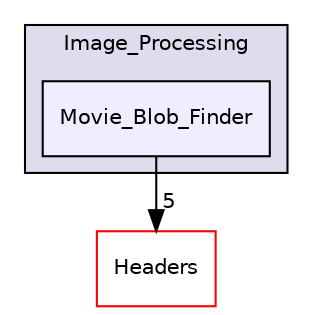 digraph "Movie_Blob_Finder" {
  compound=true
  node [ fontsize="10", fontname="Helvetica"];
  edge [ labelfontsize="10", labelfontname="Helvetica"];
  subgraph clusterdir_5bb2369b5f7fa649cc93423e9de5b920 {
    graph [ bgcolor="#ddddee", pencolor="black", label="Image_Processing" fontname="Helvetica", fontsize="10", URL="dir_5bb2369b5f7fa649cc93423e9de5b920.html"]
  dir_5375219362b72adbd6a491d56d43de97 [shape=box, label="Movie_Blob_Finder", style="filled", fillcolor="#eeeeff", pencolor="black", URL="dir_5375219362b72adbd6a491d56d43de97.html"];
  }
  dir_3ed09e8ce6640af79318ee4a8db1ede0 [shape=box label="Headers" fillcolor="white" style="filled" color="red" URL="dir_3ed09e8ce6640af79318ee4a8db1ede0.html"];
  dir_5375219362b72adbd6a491d56d43de97->dir_3ed09e8ce6640af79318ee4a8db1ede0 [headlabel="5", labeldistance=1.5 headhref="dir_000050_000008.html"];
}
